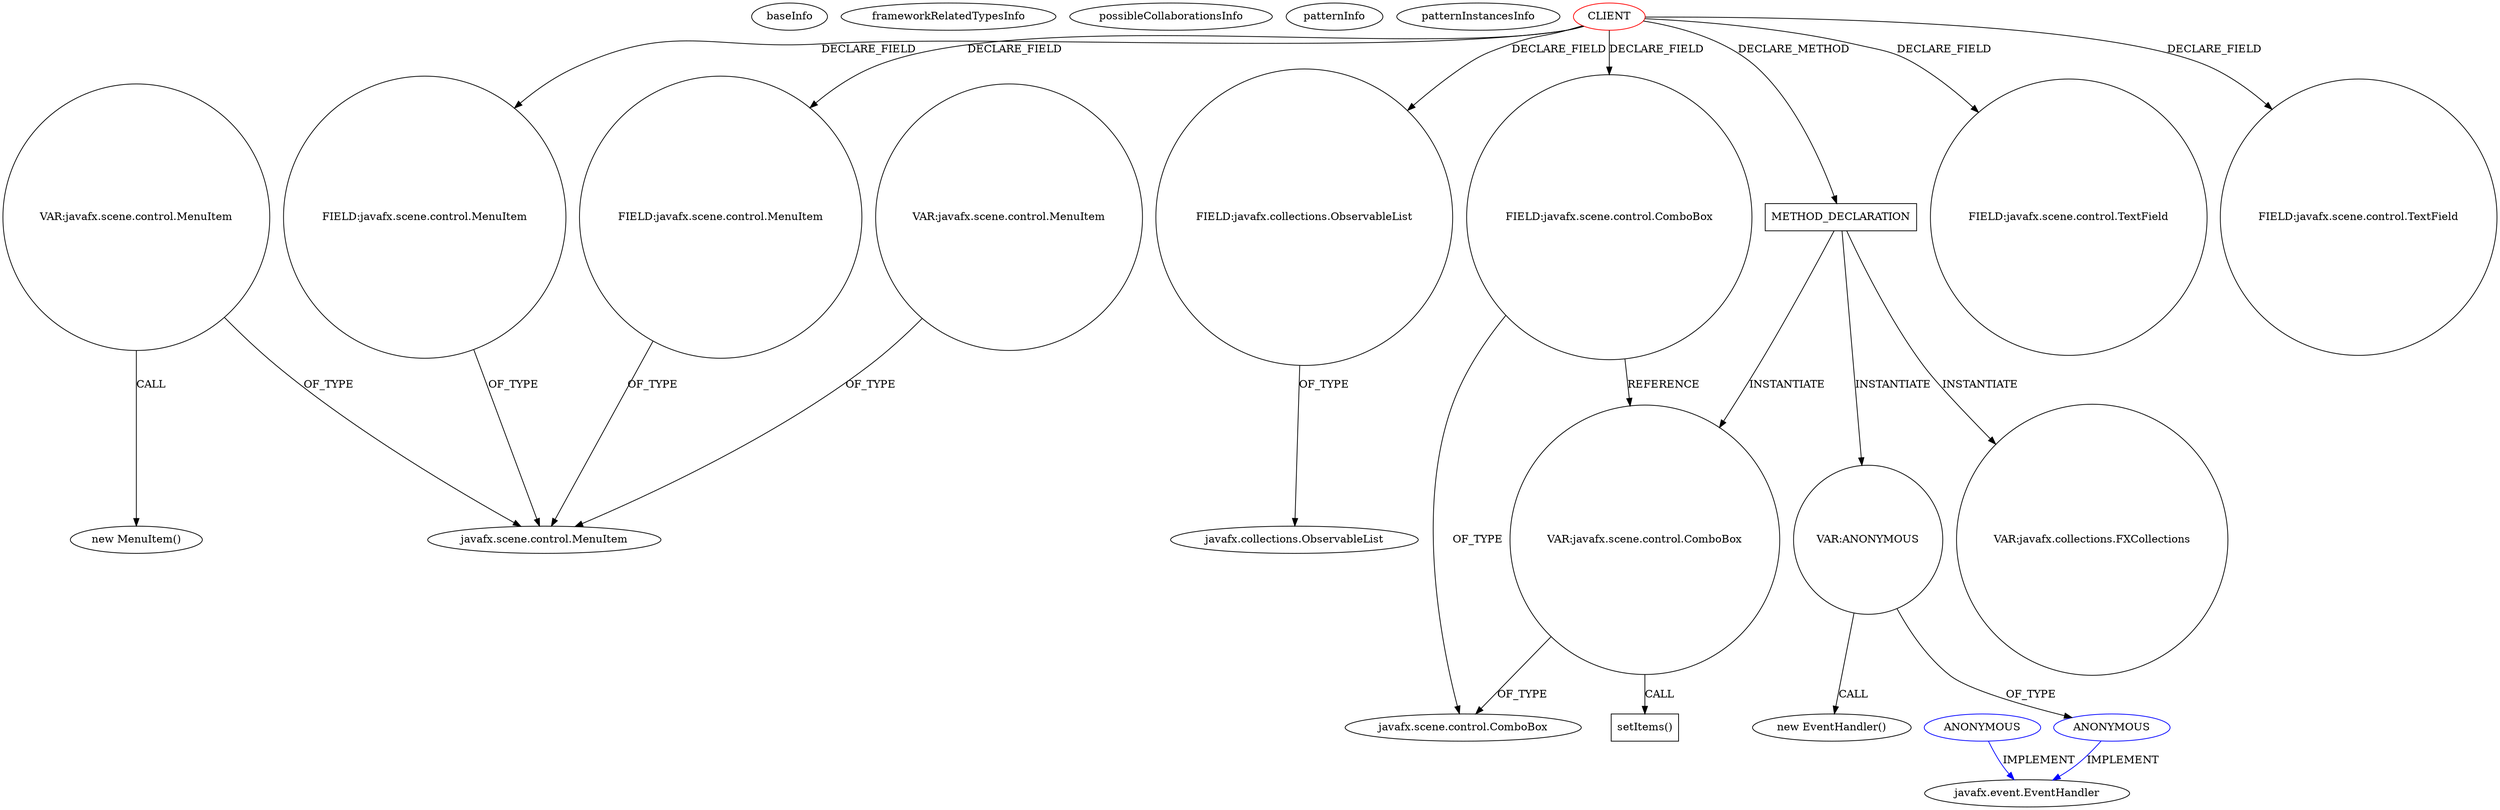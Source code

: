 digraph {
baseInfo[graphId=1162,category="pattern",isAnonymous=false,possibleRelation=false]
frameworkRelatedTypesInfo[]
possibleCollaborationsInfo[]
patternInfo[frequency=2.0,patternRootClient=0]
patternInstancesInfo[0="hock323-eventManager~/hock323-eventManager/EventManager-master/src/eventManager/controller/pokerTournament/BlindsController.java~BlindsController~2976",1="ProgrammerTony-Chemistry-Calculator~/ProgrammerTony-Chemistry-Calculator/Chemistry-Calculator-master/src/com/mdc/Calculator.java~Calculator~1099"]
360[label="new MenuItem()",vertexType="CONSTRUCTOR_CALL",isFrameworkType=false]
361[label="VAR:javafx.scene.control.MenuItem",vertexType="VARIABLE_EXPRESION",isFrameworkType=false,shape=circle]
29[label="javafx.scene.control.MenuItem",vertexType="FRAMEWORK_CLASS_TYPE",isFrameworkType=false]
34[label="FIELD:javafx.scene.control.MenuItem",vertexType="FIELD_DECLARATION",isFrameworkType=false,shape=circle]
36[label="FIELD:javafx.scene.control.MenuItem",vertexType="FIELD_DECLARATION",isFrameworkType=false,shape=circle]
0[label="CLIENT",vertexType="ROOT_CLIENT_CLASS_DECLARATION",isFrameworkType=false,color=red]
14[label="FIELD:javafx.collections.ObservableList",vertexType="FIELD_DECLARATION",isFrameworkType=false,shape=circle]
15[label="javafx.collections.ObservableList",vertexType="FRAMEWORK_INTERFACE_TYPE",isFrameworkType=false]
46[label="FIELD:javafx.scene.control.ComboBox",vertexType="FIELD_DECLARATION",isFrameworkType=false,shape=circle]
761[label="VAR:javafx.scene.control.ComboBox",vertexType="VARIABLE_EXPRESION",isFrameworkType=false,shape=circle]
762[label="setItems()",vertexType="INSIDE_CALL",isFrameworkType=false,shape=box]
699[label="METHOD_DECLARATION",vertexType="CLIENT_METHOD_DECLARATION",isFrameworkType=false,shape=box]
700[label="VAR:javafx.collections.FXCollections",vertexType="VARIABLE_EXPRESION",isFrameworkType=false,shape=circle]
364[label="VAR:javafx.scene.control.MenuItem",vertexType="VARIABLE_EXPRESION",isFrameworkType=false,shape=circle]
47[label="javafx.scene.control.ComboBox",vertexType="FRAMEWORK_CLASS_TYPE",isFrameworkType=false]
40[label="FIELD:javafx.scene.control.TextField",vertexType="FIELD_DECLARATION",isFrameworkType=false,shape=circle]
8[label="FIELD:javafx.scene.control.TextField",vertexType="FIELD_DECLARATION",isFrameworkType=false,shape=circle]
748[label="VAR:ANONYMOUS",vertexType="VARIABLE_EXPRESION",isFrameworkType=false,shape=circle]
749[label="ANONYMOUS",vertexType="REFERENCE_ANONYMOUS_DECLARATION",isFrameworkType=false,color=blue]
747[label="new EventHandler()",vertexType="CONSTRUCTOR_CALL",isFrameworkType=false]
378[label="javafx.event.EventHandler",vertexType="FRAMEWORK_INTERFACE_TYPE",isFrameworkType=false]
727[label="ANONYMOUS",vertexType="REFERENCE_ANONYMOUS_DECLARATION",isFrameworkType=false,color=blue]
361->360[label="CALL"]
14->15[label="OF_TYPE"]
699->700[label="INSTANTIATE"]
748->747[label="CALL"]
0->14[label="DECLARE_FIELD"]
761->47[label="OF_TYPE"]
46->47[label="OF_TYPE"]
699->748[label="INSTANTIATE"]
0->699[label="DECLARE_METHOD"]
46->761[label="REFERENCE"]
34->29[label="OF_TYPE"]
699->761[label="INSTANTIATE"]
727->378[label="IMPLEMENT",color=blue]
361->29[label="OF_TYPE"]
748->749[label="OF_TYPE"]
0->40[label="DECLARE_FIELD"]
364->29[label="OF_TYPE"]
0->36[label="DECLARE_FIELD"]
0->46[label="DECLARE_FIELD"]
36->29[label="OF_TYPE"]
0->34[label="DECLARE_FIELD"]
761->762[label="CALL"]
0->8[label="DECLARE_FIELD"]
749->378[label="IMPLEMENT",color=blue]
}
